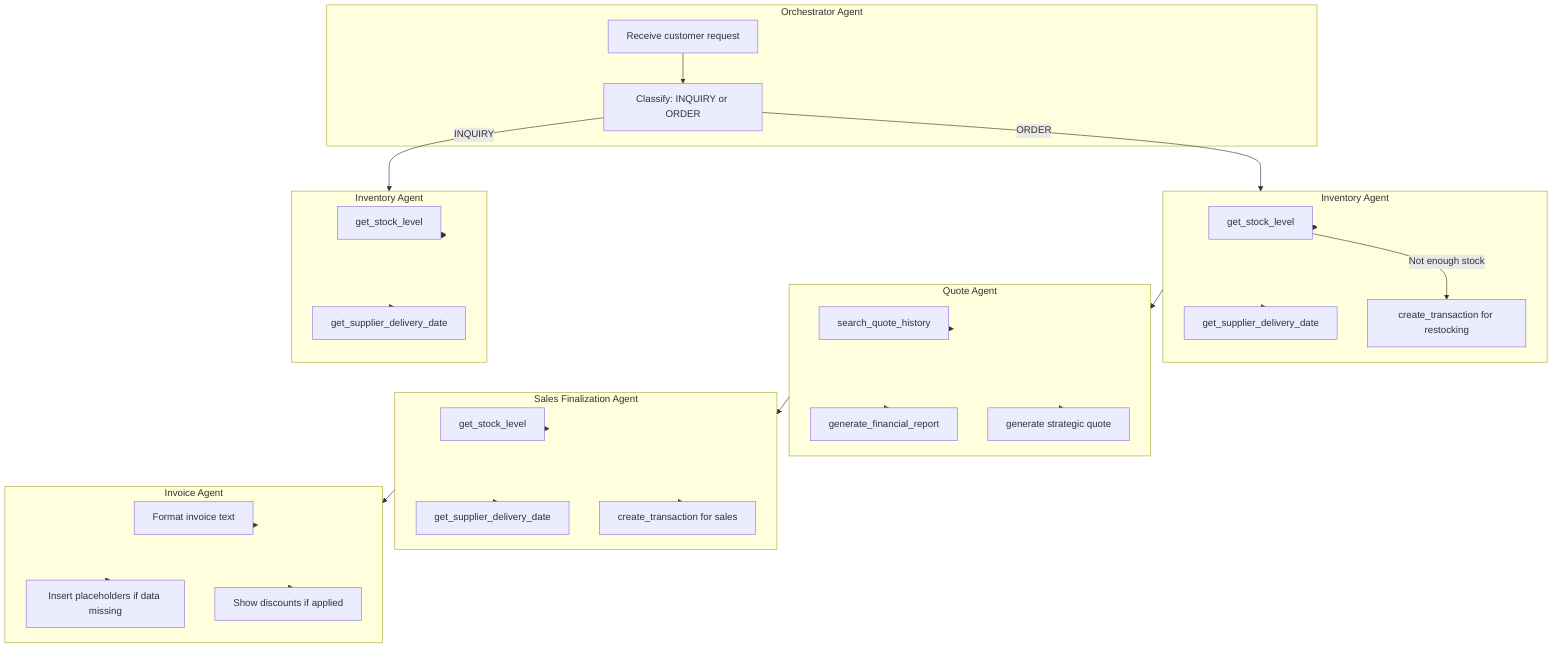 flowchart TD
  subgraph ORCH["Orchestrator Agent"]
    O1["Receive customer request"]
    O2["Classify: INQUIRY or ORDER"]
  end
  subgraph INV["Inventory Agent"]
    I1["get_stock_level"]
    I2["get_supplier_delivery_date"]
    I3["create_transaction for restocking"]
  end
  subgraph QUOTE["Quote Agent"]
    Q1["search_quote_history"]
    Q2["generate_financial_report"]
    Q3["generate strategic quote"]
  end
  subgraph SALES["Sales Finalization Agent"]
    S1["get_stock_level"]
    S2["get_supplier_delivery_date"]
    S3["create_transaction for sales"]
  end
  subgraph INVOICE["Invoice Agent"]
    V1["Format invoice text"]
    V2["Insert placeholders if data missing"]
    V3["Show discounts if applied"]
  end
  subgraph s1["Inventory Agent"]
    n1["get_stock_level"]
    n2["get_supplier_delivery_date"]
  end
  O1 --> O2
  O2 -- INQUIRY --> s1
  INV --> I1 & I2 & I1 & QUOTE
  O2 -- ORDER --> INV
  I1 -- Not enough stock --> I3
  QUOTE --> Q1 & Q2 & Q3 & SALES
  SALES --> S1 & S2 & S3 & INVOICE
  INVOICE --> V1 & V2 & V3
  s1 --> n1 & n2 & n1